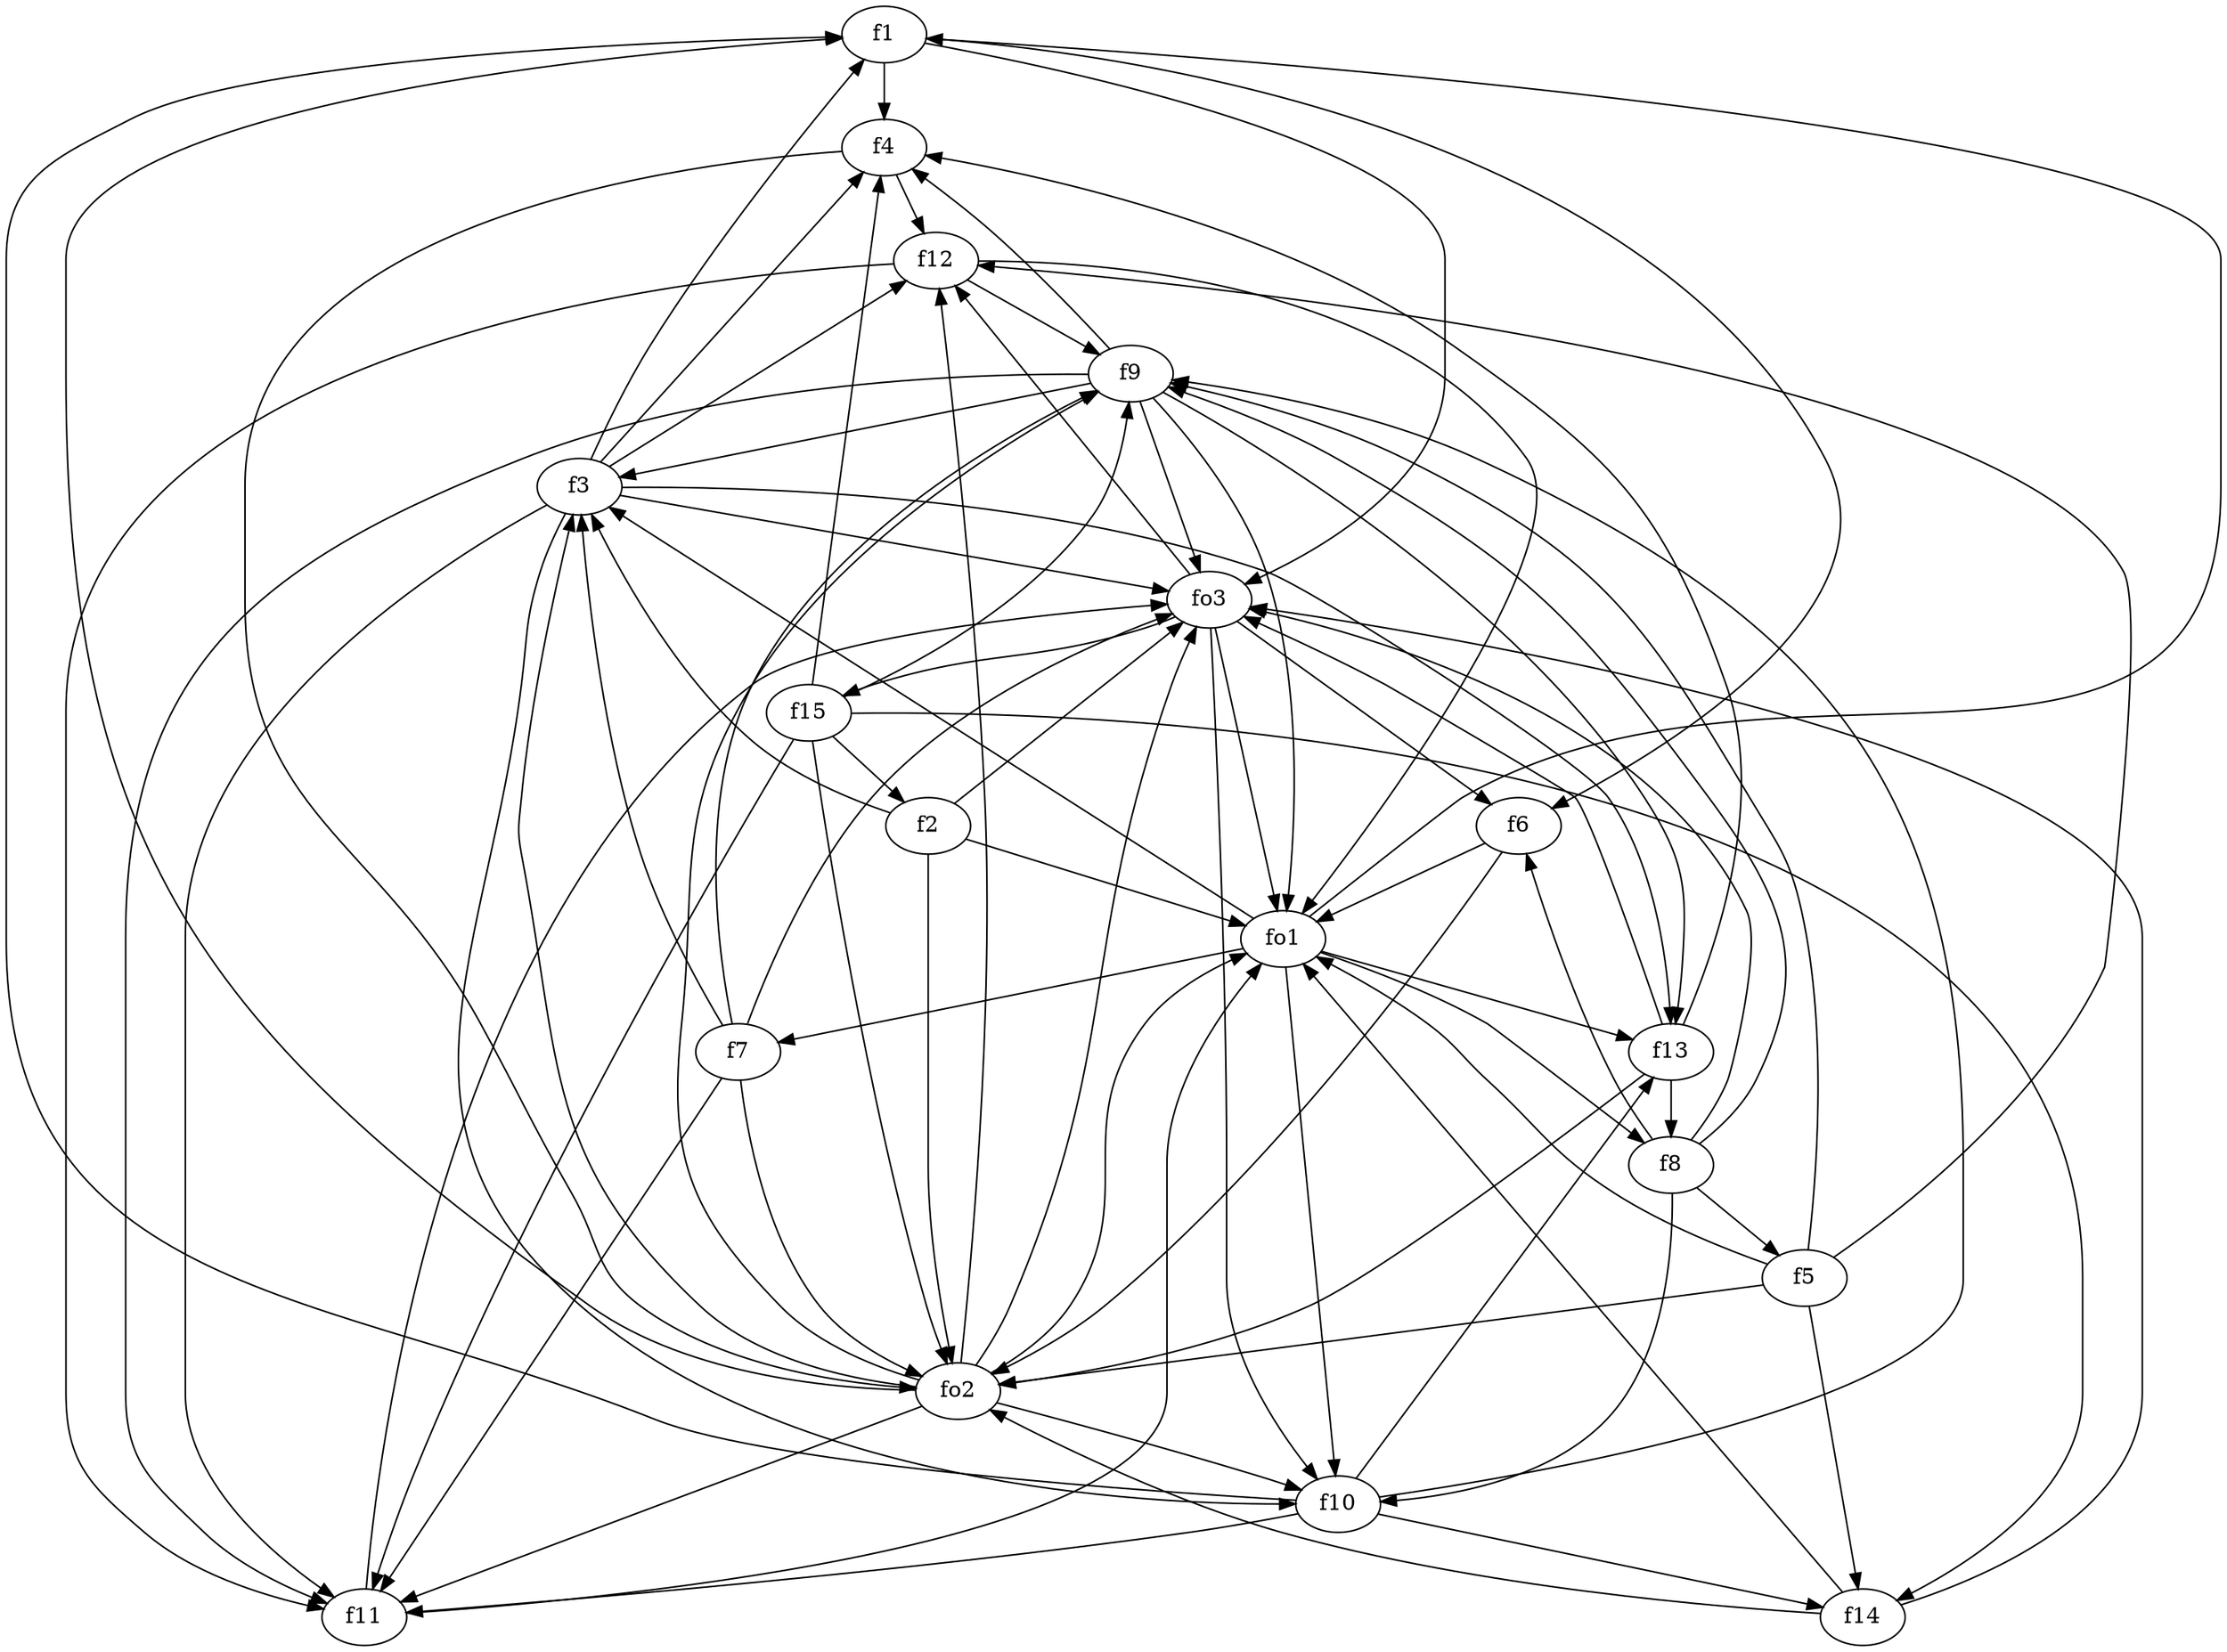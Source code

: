 strict digraph  {
f1;
f2;
f3;
f4;
f5;
f6;
f7;
f8;
f9;
f10;
f11;
f12;
f13;
f14;
f15;
fo1;
fo2;
fo3;
f1 -> fo3  [weight=2];
f1 -> f6  [weight=2];
f1 -> f4  [weight=2];
f2 -> fo3  [weight=2];
f2 -> fo1  [weight=2];
f2 -> fo2  [weight=2];
f2 -> f3  [weight=2];
f3 -> fo3  [weight=2];
f3 -> f10  [weight=2];
f3 -> f11  [weight=2];
f3 -> f1  [weight=2];
f3 -> f4  [weight=2];
f3 -> f13  [weight=2];
f3 -> f12  [weight=2];
f4 -> f12  [weight=2];
f4 -> fo2  [weight=2];
f5 -> fo1  [weight=2];
f5 -> f14  [weight=2];
f5 -> f9  [weight=2];
f5 -> fo2  [weight=2];
f5 -> f12  [weight=2];
f6 -> fo1  [weight=2];
f6 -> fo2  [weight=2];
f7 -> f9  [weight=2];
f7 -> f3  [weight=2];
f7 -> fo2  [weight=2];
f7 -> f11  [weight=2];
f7 -> fo3  [weight=2];
f8 -> fo3  [weight=2];
f8 -> f10  [weight=2];
f8 -> f9  [weight=2];
f8 -> f6  [weight=2];
f8 -> f5  [weight=2];
f9 -> f4  [weight=2];
f9 -> fo1  [weight=2];
f9 -> f13  [weight=2];
f9 -> fo3  [weight=2];
f9 -> f3  [weight=2];
f9 -> f11  [weight=2];
f10 -> f13  [weight=2];
f10 -> f9  [weight=2];
f10 -> f1  [weight=2];
f10 -> f11  [weight=2];
f10 -> f14  [weight=2];
f11 -> fo1  [weight=2];
f11 -> fo3  [weight=2];
f12 -> fo1  [weight=2];
f12 -> f9  [weight=2];
f12 -> f11  [weight=2];
f13 -> fo2  [weight=2];
f13 -> fo3  [weight=2];
f13 -> f4  [weight=2];
f13 -> f8  [weight=2];
f14 -> fo1  [weight=2];
f14 -> fo3  [weight=2];
f14 -> fo2  [weight=2];
f15 -> f14  [weight=2];
f15 -> f11  [weight=2];
f15 -> f2  [weight=2];
f15 -> f9  [weight=2];
f15 -> fo2  [weight=2];
f15 -> f4  [weight=2];
fo1 -> f3  [weight=2];
fo1 -> f7  [weight=2];
fo1 -> f13  [weight=2];
fo1 -> f1  [weight=2];
fo1 -> f10  [weight=2];
fo1 -> f8  [weight=2];
fo2 -> fo1  [weight=2];
fo2 -> f10  [weight=2];
fo2 -> f11  [weight=2];
fo2 -> fo3  [weight=2];
fo2 -> f12  [weight=2];
fo2 -> f1  [weight=2];
fo2 -> f9  [weight=2];
fo2 -> f3  [weight=2];
fo3 -> fo1  [weight=2];
fo3 -> f10  [weight=2];
fo3 -> f12  [weight=2];
fo3 -> f6  [weight=2];
fo3 -> f15  [weight=2];
}
